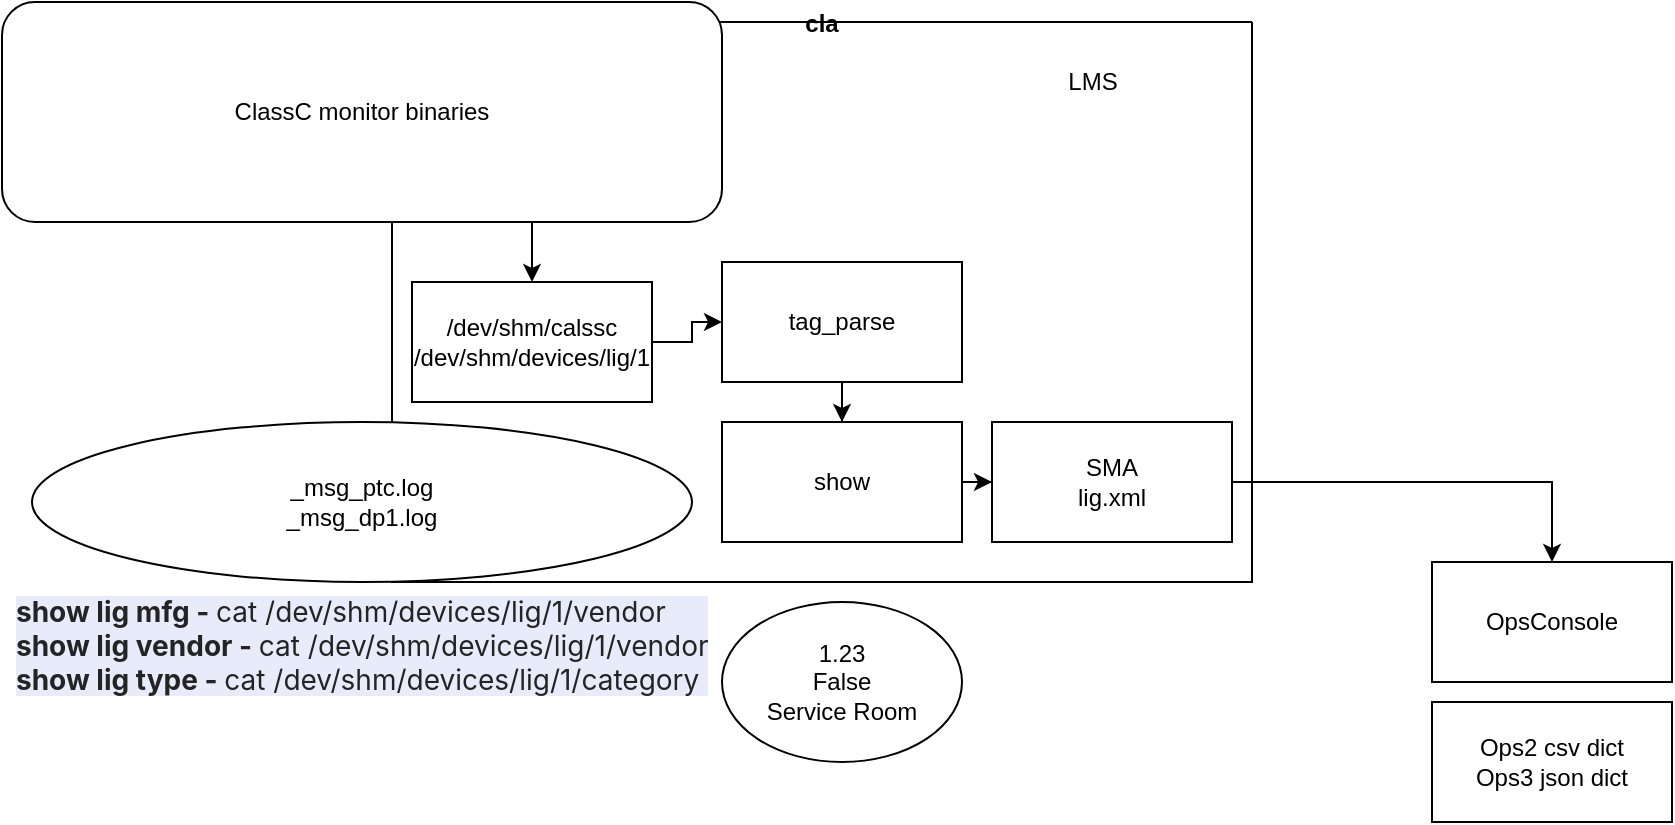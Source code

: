 <mxfile version="20.3.3" type="github"><diagram id="Eh3hXohHgk_GCzz5jxMa" name="Page-1"><mxGraphModel dx="1888" dy="559" grid="1" gridSize="10" guides="1" tooltips="1" connect="1" arrows="1" fold="1" page="1" pageScale="1" pageWidth="850" pageHeight="1100" math="0" shadow="0"><root><mxCell id="0"/><mxCell id="1" parent="0"/><mxCell id="DzkuPYBRn1O9FJ85XP-g-17" value="" style="edgeStyle=orthogonalEdgeStyle;rounded=0;orthogonalLoop=1;jettySize=auto;html=1;" parent="1" source="DzkuPYBRn1O9FJ85XP-g-1" target="DzkuPYBRn1O9FJ85XP-g-3" edge="1"><mxGeometry relative="1" as="geometry"/></mxCell><mxCell id="DzkuPYBRn1O9FJ85XP-g-1" value="/dev/shm/calssc&lt;br&gt;/dev/shm/devices/lig/1" style="rounded=0;whiteSpace=wrap;html=1;" parent="1" vertex="1"><mxGeometry x="150" y="140" width="120" height="60" as="geometry"/></mxCell><mxCell id="DzkuPYBRn1O9FJ85XP-g-19" value="" style="edgeStyle=orthogonalEdgeStyle;rounded=0;orthogonalLoop=1;jettySize=auto;html=1;" parent="1" source="DzkuPYBRn1O9FJ85XP-g-2" target="DzkuPYBRn1O9FJ85XP-g-4" edge="1"><mxGeometry relative="1" as="geometry"/></mxCell><mxCell id="DzkuPYBRn1O9FJ85XP-g-2" value="show" style="rounded=0;whiteSpace=wrap;html=1;" parent="1" vertex="1"><mxGeometry x="305" y="210" width="120" height="60" as="geometry"/></mxCell><mxCell id="DzkuPYBRn1O9FJ85XP-g-18" value="" style="edgeStyle=orthogonalEdgeStyle;rounded=0;orthogonalLoop=1;jettySize=auto;html=1;" parent="1" source="DzkuPYBRn1O9FJ85XP-g-3" target="DzkuPYBRn1O9FJ85XP-g-2" edge="1"><mxGeometry relative="1" as="geometry"/></mxCell><mxCell id="DzkuPYBRn1O9FJ85XP-g-21" value="" style="edgeStyle=orthogonalEdgeStyle;rounded=0;orthogonalLoop=1;jettySize=auto;html=1;" parent="1" source="DzkuPYBRn1O9FJ85XP-g-4" target="DzkuPYBRn1O9FJ85XP-g-5" edge="1"><mxGeometry relative="1" as="geometry"><mxPoint x="505" y="390" as="targetPoint"/></mxGeometry></mxCell><mxCell id="DzkuPYBRn1O9FJ85XP-g-4" value="SMA&lt;br&gt;lig.xml" style="rounded=0;whiteSpace=wrap;html=1;" parent="1" vertex="1"><mxGeometry x="440" y="210" width="120" height="60" as="geometry"/></mxCell><mxCell id="DzkuPYBRn1O9FJ85XP-g-5" value="OpsConsole" style="rounded=0;whiteSpace=wrap;html=1;" parent="1" vertex="1"><mxGeometry x="660" y="280" width="120" height="60" as="geometry"/></mxCell><mxCell id="DzkuPYBRn1O9FJ85XP-g-7" value="Ops2 csv dict&lt;br&gt;Ops3 json dict" style="rounded=0;whiteSpace=wrap;html=1;" parent="1" vertex="1"><mxGeometry x="660" y="350" width="120" height="60" as="geometry"/></mxCell><mxCell id="DzkuPYBRn1O9FJ85XP-g-16" value="" style="edgeStyle=orthogonalEdgeStyle;rounded=0;orthogonalLoop=1;jettySize=auto;html=1;" parent="1" source="DzkuPYBRn1O9FJ85XP-g-8" target="DzkuPYBRn1O9FJ85XP-g-1" edge="1"><mxGeometry relative="1" as="geometry"/></mxCell><mxCell id="DzkuPYBRn1O9FJ85XP-g-8" value="lig_classc.cpp" style="rounded=0;whiteSpace=wrap;html=1;" parent="1" vertex="1"><mxGeometry x="150" y="40" width="120" height="60" as="geometry"/></mxCell><mxCell id="DzkuPYBRn1O9FJ85XP-g-15" value="" style="edgeStyle=orthogonalEdgeStyle;rounded=0;orthogonalLoop=1;jettySize=auto;html=1;" parent="1" source="DzkuPYBRn1O9FJ85XP-g-11" target="DzkuPYBRn1O9FJ85XP-g-8" edge="1"><mxGeometry relative="1" as="geometry"/></mxCell><mxCell id="DzkuPYBRn1O9FJ85XP-g-11" value="EMD LIG" style="rounded=0;whiteSpace=wrap;html=1;" parent="1" vertex="1"><mxGeometry y="40" width="120" height="60" as="geometry"/></mxCell><mxCell id="DzkuPYBRn1O9FJ85XP-g-13" value="cla" style="swimlane;startSize=0;" parent="1" vertex="1"><mxGeometry x="140" y="10" width="430" height="280" as="geometry"/></mxCell><mxCell id="DzkuPYBRn1O9FJ85XP-g-3" value="tag_parse" style="rounded=0;whiteSpace=wrap;html=1;" parent="DzkuPYBRn1O9FJ85XP-g-13" vertex="1"><mxGeometry x="165" y="120" width="120" height="60" as="geometry"/></mxCell><mxCell id="elkaRZMMu0dWEOd8dvzc-3" value="ClassC monitor binaries" style="rounded=1;whiteSpace=wrap;html=1;" parent="DzkuPYBRn1O9FJ85XP-g-13" vertex="1"><mxGeometry x="-195" y="-10" width="360" height="110" as="geometry"/></mxCell><mxCell id="elkaRZMMu0dWEOd8dvzc-4" value="_msg_ptc.log&lt;br&gt;_msg_dp1.log" style="ellipse;whiteSpace=wrap;html=1;" parent="DzkuPYBRn1O9FJ85XP-g-13" vertex="1"><mxGeometry x="-180" y="200" width="330" height="80" as="geometry"/></mxCell><mxCell id="DzkuPYBRn1O9FJ85XP-g-14" value="LMS" style="text;html=1;align=center;verticalAlign=middle;resizable=0;points=[];autosize=1;strokeColor=none;fillColor=none;" parent="1" vertex="1"><mxGeometry x="465" y="25" width="50" height="30" as="geometry"/></mxCell><mxCell id="elkaRZMMu0dWEOd8dvzc-2" value="1.23&lt;br&gt;False&lt;br&gt;Service Room" style="ellipse;whiteSpace=wrap;html=1;" parent="1" vertex="1"><mxGeometry x="305" y="300" width="120" height="80" as="geometry"/></mxCell><mxCell id="elkaRZMMu0dWEOd8dvzc-6" value="&lt;p style=&quot;-webkit-font-smoothing: antialiased; box-sizing: border-box; margin: 0px; color: rgb(36, 36, 36); font-family: -apple-system, BlinkMacSystemFont, &amp;quot;Segoe UI&amp;quot;, system-ui, &amp;quot;Apple Color Emoji&amp;quot;, &amp;quot;Segoe UI Emoji&amp;quot;, &amp;quot;Segoe UI Web&amp;quot;, sans-serif; font-size: 14px; font-style: inherit; font-variant-ligatures: normal; font-variant-caps: normal; font-weight: inherit; letter-spacing: normal; orphans: 2; text-align: start; text-indent: 0px; text-transform: none; widows: 2; word-spacing: 0px; -webkit-text-stroke-width: 0px; background-color: rgb(232, 235, 250); text-decoration-style: initial; text-decoration-color: initial;&quot;&gt;&lt;strong style=&quot;-webkit-font-smoothing: antialiased; box-sizing: border-box; font-weight: bolder;&quot;&gt;show lig mfg -&lt;span style=&quot;-webkit-font-smoothing: antialiased; box-sizing: border-box;&quot;&gt;&amp;nbsp;&lt;/span&gt;&lt;/strong&gt;cat /dev/shm/devices/lig/1/vendor&lt;/p&gt;&lt;p style=&quot;-webkit-font-smoothing: antialiased; box-sizing: border-box; margin: 0px; color: rgb(36, 36, 36); font-family: -apple-system, BlinkMacSystemFont, &amp;quot;Segoe UI&amp;quot;, system-ui, &amp;quot;Apple Color Emoji&amp;quot;, &amp;quot;Segoe UI Emoji&amp;quot;, &amp;quot;Segoe UI Web&amp;quot;, sans-serif; font-size: 14px; font-style: inherit; font-variant-ligatures: normal; font-variant-caps: normal; font-weight: inherit; letter-spacing: normal; orphans: 2; text-align: start; text-indent: 0px; text-transform: none; widows: 2; word-spacing: 0px; -webkit-text-stroke-width: 0px; background-color: rgb(232, 235, 250); text-decoration-style: initial; text-decoration-color: initial;&quot;&gt;&lt;strong style=&quot;-webkit-font-smoothing: antialiased; box-sizing: border-box; font-weight: bolder;&quot;&gt;show lig vendor -&lt;span style=&quot;-webkit-font-smoothing: antialiased; box-sizing: border-box;&quot;&gt;&amp;nbsp;&lt;/span&gt;&lt;/strong&gt;cat /dev/shm/devices/lig/1/vendor&lt;/p&gt;&lt;p style=&quot;-webkit-font-smoothing: antialiased; box-sizing: border-box; margin: 0px; color: rgb(36, 36, 36); font-family: -apple-system, BlinkMacSystemFont, &amp;quot;Segoe UI&amp;quot;, system-ui, &amp;quot;Apple Color Emoji&amp;quot;, &amp;quot;Segoe UI Emoji&amp;quot;, &amp;quot;Segoe UI Web&amp;quot;, sans-serif; font-size: 14px; font-style: inherit; font-variant-ligatures: normal; font-variant-caps: normal; font-weight: inherit; letter-spacing: normal; orphans: 2; text-align: start; text-indent: 0px; text-transform: none; widows: 2; word-spacing: 0px; -webkit-text-stroke-width: 0px; background-color: rgb(232, 235, 250); text-decoration-style: initial; text-decoration-color: initial;&quot;&gt;&lt;strong style=&quot;-webkit-font-smoothing: antialiased; box-sizing: border-box; font-weight: bolder;&quot;&gt;show lig type -&lt;span style=&quot;-webkit-font-smoothing: antialiased; box-sizing: border-box;&quot;&gt;&amp;nbsp;&lt;/span&gt;&lt;/strong&gt;cat /dev/shm/devices/lig/1/category&lt;/p&gt;" style="text;whiteSpace=wrap;html=1;" parent="1" vertex="1"><mxGeometry x="-50" y="290" width="370" height="70" as="geometry"/></mxCell></root></mxGraphModel></diagram></mxfile>